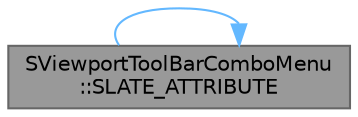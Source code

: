 digraph "SViewportToolBarComboMenu::SLATE_ATTRIBUTE"
{
 // INTERACTIVE_SVG=YES
 // LATEX_PDF_SIZE
  bgcolor="transparent";
  edge [fontname=Helvetica,fontsize=10,labelfontname=Helvetica,labelfontsize=10];
  node [fontname=Helvetica,fontsize=10,shape=box,height=0.2,width=0.4];
  rankdir="LR";
  Node1 [id="Node000001",label="SViewportToolBarComboMenu\l::SLATE_ATTRIBUTE",height=0.2,width=0.4,color="gray40", fillcolor="grey60", style="filled", fontcolor="black",tooltip="Sets the current checked state of the checkbox."];
  Node1 -> Node1 [id="edge1_Node000001_Node000001",color="steelblue1",style="solid",tooltip=" "];
}
